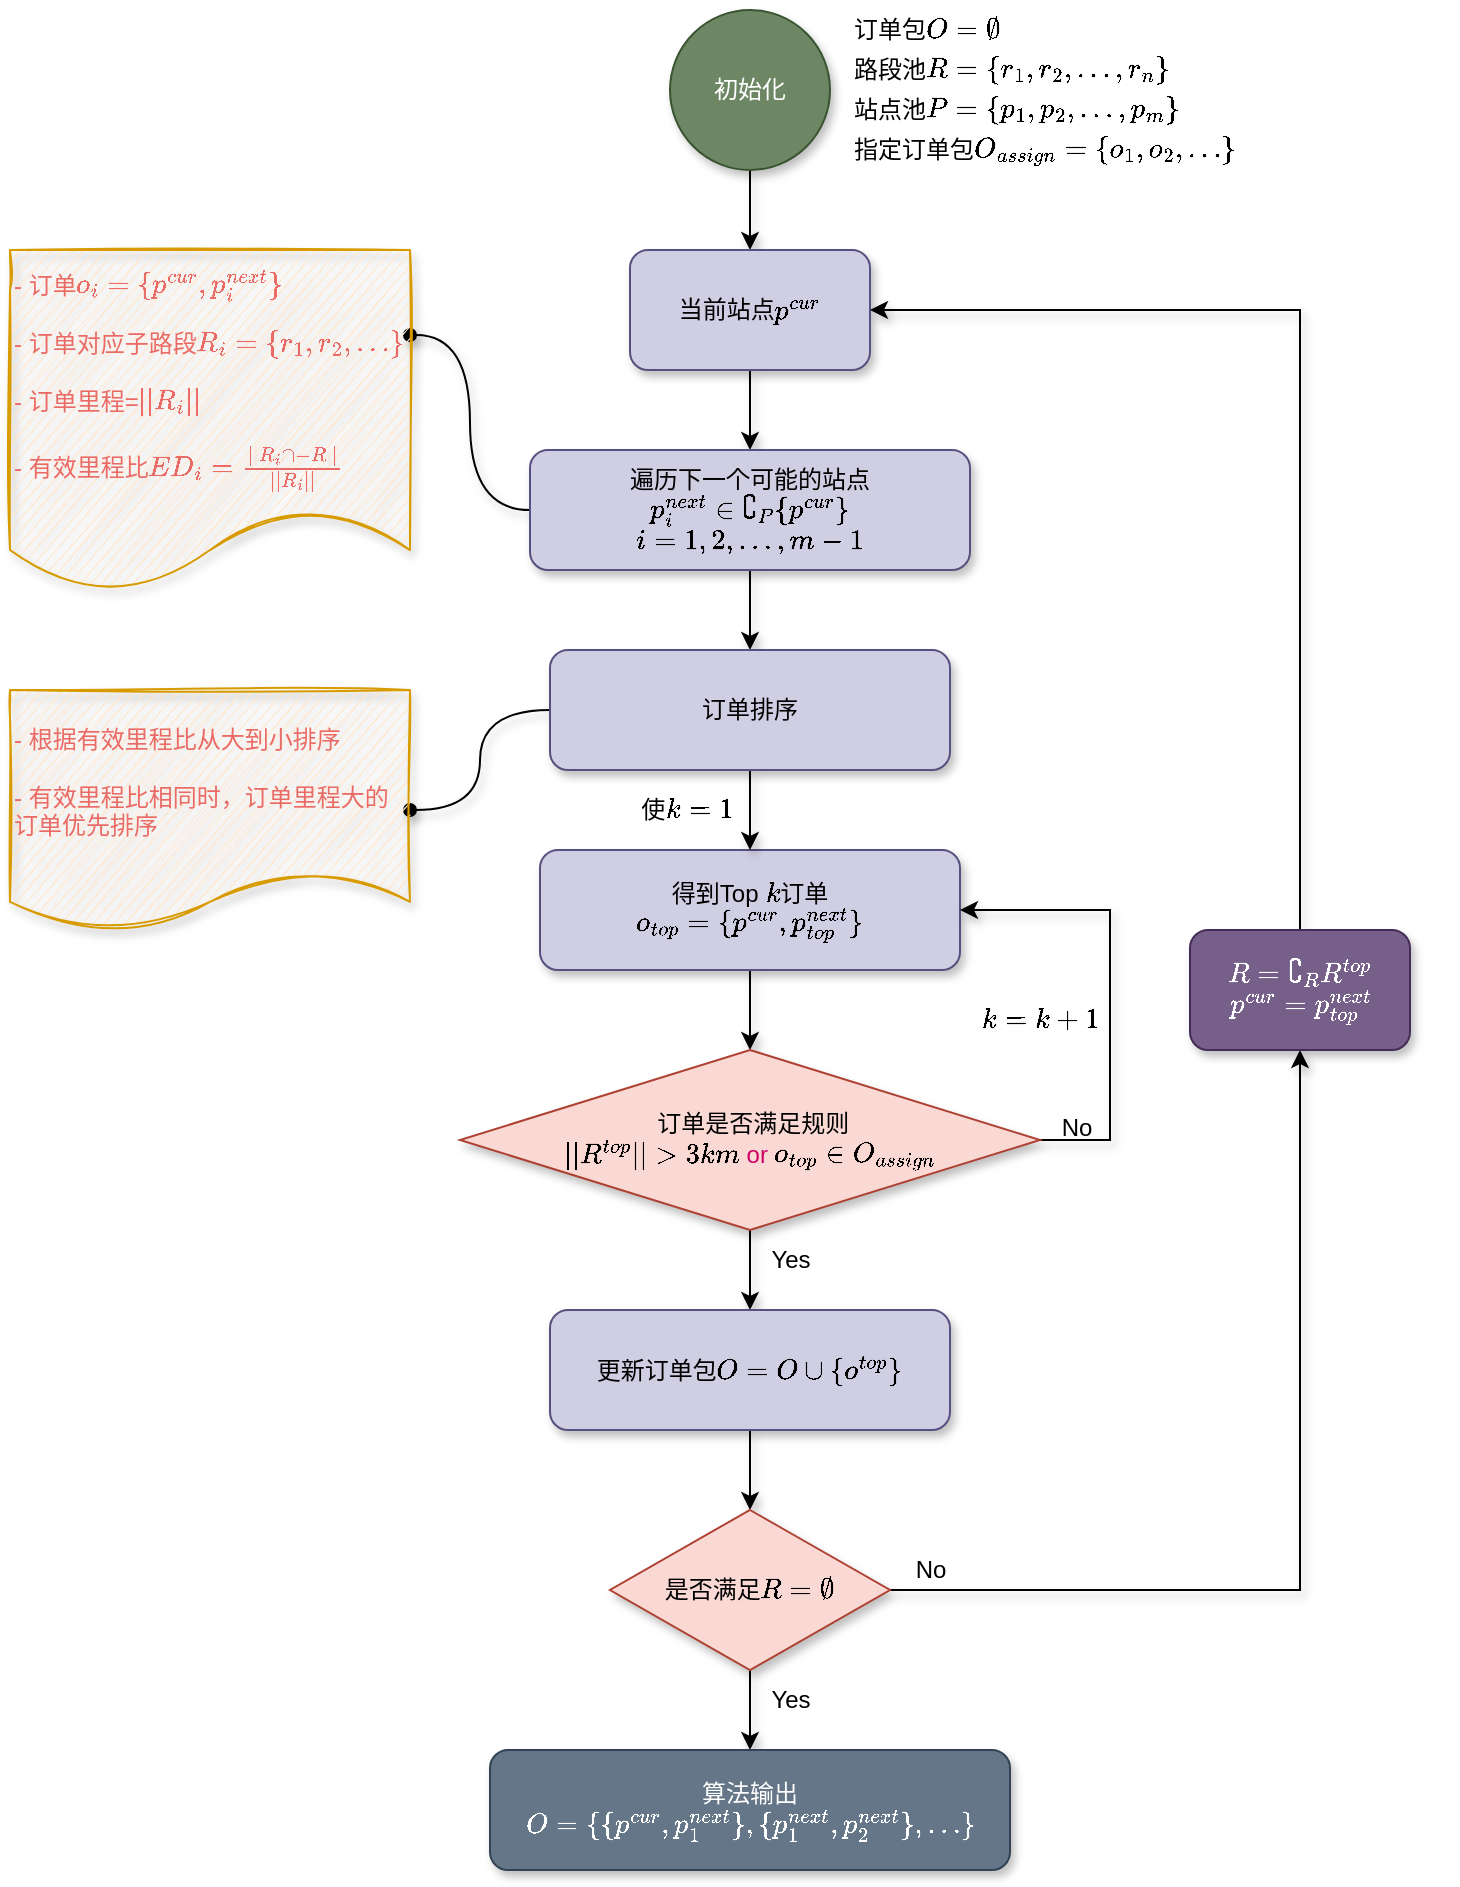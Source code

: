 <mxfile version="20.5.3" type="github">
  <diagram id="bvM2O6zYVAfy2EAc9lAI" name="第 1 页">
    <mxGraphModel dx="1741" dy="771" grid="1" gridSize="10" guides="1" tooltips="1" connect="1" arrows="1" fold="1" page="1" pageScale="1" pageWidth="827" pageHeight="1169" math="1" shadow="0">
      <root>
        <mxCell id="0" />
        <mxCell id="1" parent="0" />
        <mxCell id="-mNMHIKo_w_xHtXC0TbQ-18" style="edgeStyle=orthogonalEdgeStyle;rounded=0;orthogonalLoop=1;jettySize=auto;html=1;exitX=0.5;exitY=1;exitDx=0;exitDy=0;entryX=0.5;entryY=0;entryDx=0;entryDy=0;shadow=1;" parent="1" source="sVxv38cH_FCJ9H6od-_0-1" target="sVxv38cH_FCJ9H6od-_0-2" edge="1">
          <mxGeometry relative="1" as="geometry" />
        </mxCell>
        <mxCell id="sVxv38cH_FCJ9H6od-_0-1" value="初始化" style="ellipse;whiteSpace=wrap;html=1;aspect=fixed;shadow=1;fillColor=#6d8764;strokeColor=#3A5431;fontColor=#ffffff;" parent="1" vertex="1">
          <mxGeometry x="290" y="80" width="80" height="80" as="geometry" />
        </mxCell>
        <mxCell id="-mNMHIKo_w_xHtXC0TbQ-17" style="edgeStyle=orthogonalEdgeStyle;rounded=0;orthogonalLoop=1;jettySize=auto;html=1;exitX=0.5;exitY=1;exitDx=0;exitDy=0;shadow=1;" parent="1" source="sVxv38cH_FCJ9H6od-_0-2" target="sVxv38cH_FCJ9H6od-_0-8" edge="1">
          <mxGeometry relative="1" as="geometry" />
        </mxCell>
        <mxCell id="sVxv38cH_FCJ9H6od-_0-2" value="当前站点\(p^{cur}\)" style="rounded=1;whiteSpace=wrap;html=1;shadow=1;fillColor=#d0cee2;strokeColor=#56517e;" parent="1" vertex="1">
          <mxGeometry x="270" y="200" width="120" height="60" as="geometry" />
        </mxCell>
        <mxCell id="sVxv38cH_FCJ9H6od-_0-3" value="&lt;div&gt;路段池\(R=\{r_1,r_2,\dots,r_n\}\)&lt;/div&gt;" style="text;html=1;align=left;verticalAlign=middle;resizable=0;points=[];autosize=1;strokeColor=none;fillColor=none;" parent="1" vertex="1">
          <mxGeometry x="380" y="95" width="190" height="30" as="geometry" />
        </mxCell>
        <mxCell id="sVxv38cH_FCJ9H6od-_0-4" value="&lt;div&gt;站点池\(P=\{p_1,p_2,\dots,p_m\}\)&lt;/div&gt;" style="text;whiteSpace=wrap;html=1;align=left;verticalAlign=middle;" parent="1" vertex="1">
          <mxGeometry x="380" y="115" width="210" height="30" as="geometry" />
        </mxCell>
        <mxCell id="-mNMHIKo_w_xHtXC0TbQ-16" style="edgeStyle=orthogonalEdgeStyle;rounded=0;orthogonalLoop=1;jettySize=auto;html=1;exitX=0.5;exitY=1;exitDx=0;exitDy=0;entryX=0.5;entryY=0;entryDx=0;entryDy=0;shadow=1;" parent="1" source="sVxv38cH_FCJ9H6od-_0-8" target="H3HawUOWs4ybG82ycnrm-2" edge="1">
          <mxGeometry relative="1" as="geometry" />
        </mxCell>
        <mxCell id="L-duklxwTAOeUp0iAU-_-5" style="rounded=0;orthogonalLoop=1;jettySize=auto;html=1;exitX=0;exitY=0.5;exitDx=0;exitDy=0;entryX=1;entryY=0.25;entryDx=0;entryDy=0;shadow=1;endArrow=oval;endFill=1;edgeStyle=orthogonalEdgeStyle;curved=1;" edge="1" parent="1" source="sVxv38cH_FCJ9H6od-_0-8" target="L-duklxwTAOeUp0iAU-_-3">
          <mxGeometry relative="1" as="geometry" />
        </mxCell>
        <mxCell id="sVxv38cH_FCJ9H6od-_0-8" value="&lt;div&gt;遍历下一个可能的站点\(p^{next}_i\in \complement_{P}\{p^{cur}\}\)&lt;/div&gt;&lt;div&gt;\(i=1,2,\dots,m-1\)&lt;/div&gt;" style="rounded=1;whiteSpace=wrap;html=1;shadow=1;fillColor=#d0cee2;strokeColor=#56517e;" parent="1" vertex="1">
          <mxGeometry x="220" y="300" width="220" height="60" as="geometry" />
        </mxCell>
        <mxCell id="-mNMHIKo_w_xHtXC0TbQ-19" style="edgeStyle=orthogonalEdgeStyle;rounded=0;orthogonalLoop=1;jettySize=auto;html=1;exitX=0.5;exitY=1;exitDx=0;exitDy=0;entryX=0.5;entryY=0;entryDx=0;entryDy=0;shadow=1;" parent="1" source="sVxv38cH_FCJ9H6od-_0-11" target="-mNMHIKo_w_xHtXC0TbQ-7" edge="1">
          <mxGeometry relative="1" as="geometry" />
        </mxCell>
        <mxCell id="sVxv38cH_FCJ9H6od-_0-11" value="&lt;div&gt;得到Top \(k\)订单&lt;/div&gt;&lt;div&gt;\(o_{top}=\{p^{cur}, p^{next}_{top}\}\)&lt;/div&gt;" style="rounded=1;whiteSpace=wrap;html=1;shadow=1;fillColor=#d0cee2;strokeColor=#56517e;" parent="1" vertex="1">
          <mxGeometry x="225" y="500" width="210" height="60" as="geometry" />
        </mxCell>
        <mxCell id="-mNMHIKo_w_xHtXC0TbQ-11" style="edgeStyle=orthogonalEdgeStyle;rounded=0;orthogonalLoop=1;jettySize=auto;html=1;exitX=0.5;exitY=1;exitDx=0;exitDy=0;entryX=0.5;entryY=0;entryDx=0;entryDy=0;shadow=1;" parent="1" source="H3HawUOWs4ybG82ycnrm-2" target="sVxv38cH_FCJ9H6od-_0-11" edge="1">
          <mxGeometry relative="1" as="geometry" />
        </mxCell>
        <mxCell id="L-duklxwTAOeUp0iAU-_-6" style="edgeStyle=orthogonalEdgeStyle;curved=1;rounded=0;orthogonalLoop=1;jettySize=auto;html=1;exitX=0;exitY=0.5;exitDx=0;exitDy=0;entryX=1;entryY=0.5;entryDx=0;entryDy=0;shadow=1;endArrow=oval;endFill=1;" edge="1" parent="1" source="H3HawUOWs4ybG82ycnrm-2" target="L-duklxwTAOeUp0iAU-_-4">
          <mxGeometry relative="1" as="geometry" />
        </mxCell>
        <mxCell id="H3HawUOWs4ybG82ycnrm-2" value="订单排序" style="rounded=1;whiteSpace=wrap;html=1;shadow=1;fillColor=#d0cee2;strokeColor=#56517e;" parent="1" vertex="1">
          <mxGeometry x="230" y="400" width="200" height="60" as="geometry" />
        </mxCell>
        <mxCell id="-mNMHIKo_w_xHtXC0TbQ-10" style="edgeStyle=orthogonalEdgeStyle;rounded=0;orthogonalLoop=1;jettySize=auto;html=1;exitX=1;exitY=0.5;exitDx=0;exitDy=0;entryX=1;entryY=0.5;entryDx=0;entryDy=0;shadow=1;" parent="1" source="-mNMHIKo_w_xHtXC0TbQ-7" target="sVxv38cH_FCJ9H6od-_0-11" edge="1">
          <mxGeometry relative="1" as="geometry">
            <mxPoint x="440" y="530" as="targetPoint" />
            <Array as="points">
              <mxPoint x="510" y="645" />
              <mxPoint x="510" y="530" />
            </Array>
          </mxGeometry>
        </mxCell>
        <mxCell id="-mNMHIKo_w_xHtXC0TbQ-25" style="edgeStyle=orthogonalEdgeStyle;rounded=0;orthogonalLoop=1;jettySize=auto;html=1;exitX=0.5;exitY=1;exitDx=0;exitDy=0;entryX=0.5;entryY=0;entryDx=0;entryDy=0;shadow=1;" parent="1" source="-mNMHIKo_w_xHtXC0TbQ-7" target="-mNMHIKo_w_xHtXC0TbQ-20" edge="1">
          <mxGeometry relative="1" as="geometry" />
        </mxCell>
        <mxCell id="-mNMHIKo_w_xHtXC0TbQ-7" value="&lt;div&gt;&amp;nbsp;订单是否满足规则&lt;/div&gt;&lt;div&gt;&lt;div&gt;\(||R^{top}||&amp;gt;3km\) &lt;font color=&quot;#CC0066&quot;&gt;or&lt;/font&gt; \(o_{top} \in O_{assign}\)&lt;/div&gt;&lt;/div&gt;" style="rhombus;whiteSpace=wrap;html=1;shadow=1;fillColor=#fad9d5;strokeColor=#ae4132;" parent="1" vertex="1">
          <mxGeometry x="185" y="600" width="290" height="90" as="geometry" />
        </mxCell>
        <mxCell id="-mNMHIKo_w_xHtXC0TbQ-12" value="使\(k=1\)" style="text;html=1;align=center;verticalAlign=middle;resizable=0;points=[];autosize=1;strokeColor=none;fillColor=none;shadow=1;" parent="1" vertex="1">
          <mxGeometry x="263" y="465" width="70" height="30" as="geometry" />
        </mxCell>
        <mxCell id="-mNMHIKo_w_xHtXC0TbQ-26" style="edgeStyle=orthogonalEdgeStyle;rounded=0;orthogonalLoop=1;jettySize=auto;html=1;exitX=0.5;exitY=1;exitDx=0;exitDy=0;entryX=0.5;entryY=0;entryDx=0;entryDy=0;shadow=1;" parent="1" source="-mNMHIKo_w_xHtXC0TbQ-20" target="-mNMHIKo_w_xHtXC0TbQ-27" edge="1">
          <mxGeometry relative="1" as="geometry">
            <mxPoint x="330" y="810" as="targetPoint" />
          </mxGeometry>
        </mxCell>
        <mxCell id="-mNMHIKo_w_xHtXC0TbQ-20" value="更新订单包\(O=O\cup \{o^{top}\}\)" style="rounded=1;whiteSpace=wrap;html=1;shadow=1;fillColor=#d0cee2;strokeColor=#56517e;" parent="1" vertex="1">
          <mxGeometry x="230" y="730" width="200" height="60" as="geometry" />
        </mxCell>
        <mxCell id="-mNMHIKo_w_xHtXC0TbQ-13" value="\(k=k+1\)" style="text;html=1;align=center;verticalAlign=middle;resizable=0;points=[];autosize=1;strokeColor=none;fillColor=none;shadow=1;" parent="1" vertex="1">
          <mxGeometry x="440" y="570" width="70" height="30" as="geometry" />
        </mxCell>
        <mxCell id="-mNMHIKo_w_xHtXC0TbQ-23" value="&lt;div&gt;订单包\(O=\emptyset\)&lt;/div&gt;" style="text;html=1;align=left;verticalAlign=middle;resizable=0;points=[];autosize=1;strokeColor=none;fillColor=none;" parent="1" vertex="1">
          <mxGeometry x="380" y="75" width="140" height="30" as="geometry" />
        </mxCell>
        <mxCell id="-mNMHIKo_w_xHtXC0TbQ-24" value="&lt;div&gt;指定订单包\(O_{assign}=\{o_1, o_2, \dots\}\)&lt;/div&gt;" style="text;html=1;align=left;verticalAlign=middle;resizable=0;points=[];autosize=1;strokeColor=none;fillColor=none;" parent="1" vertex="1">
          <mxGeometry x="380" y="135" width="260" height="30" as="geometry" />
        </mxCell>
        <mxCell id="-mNMHIKo_w_xHtXC0TbQ-33" style="edgeStyle=orthogonalEdgeStyle;rounded=0;orthogonalLoop=1;jettySize=auto;html=1;exitX=1;exitY=0.5;exitDx=0;exitDy=0;fontColor=#000000;shadow=1;" parent="1" source="-mNMHIKo_w_xHtXC0TbQ-27" target="-mNMHIKo_w_xHtXC0TbQ-32" edge="1">
          <mxGeometry relative="1" as="geometry" />
        </mxCell>
        <mxCell id="-mNMHIKo_w_xHtXC0TbQ-39" style="edgeStyle=orthogonalEdgeStyle;rounded=0;orthogonalLoop=1;jettySize=auto;html=1;exitX=0.5;exitY=1;exitDx=0;exitDy=0;entryX=0.5;entryY=0;entryDx=0;entryDy=0;fontColor=#000000;shadow=1;" parent="1" source="-mNMHIKo_w_xHtXC0TbQ-27" target="-mNMHIKo_w_xHtXC0TbQ-37" edge="1">
          <mxGeometry relative="1" as="geometry" />
        </mxCell>
        <mxCell id="-mNMHIKo_w_xHtXC0TbQ-27" value="是否满足\(R=\emptyset\)" style="rhombus;whiteSpace=wrap;html=1;shadow=1;fillColor=#fad9d5;strokeColor=#ae4132;" parent="1" vertex="1">
          <mxGeometry x="260" y="830" width="140" height="80" as="geometry" />
        </mxCell>
        <mxCell id="-mNMHIKo_w_xHtXC0TbQ-29" value="No" style="text;html=1;align=center;verticalAlign=middle;resizable=0;points=[];autosize=1;strokeColor=none;fillColor=none;fontColor=#000000;shadow=1;" parent="1" vertex="1">
          <mxGeometry x="473" y="624" width="40" height="30" as="geometry" />
        </mxCell>
        <mxCell id="-mNMHIKo_w_xHtXC0TbQ-31" value="Yes" style="text;html=1;align=center;verticalAlign=middle;resizable=0;points=[];autosize=1;strokeColor=none;fillColor=none;fontColor=#000000;shadow=1;" parent="1" vertex="1">
          <mxGeometry x="330" y="690" width="40" height="30" as="geometry" />
        </mxCell>
        <mxCell id="-mNMHIKo_w_xHtXC0TbQ-34" style="edgeStyle=orthogonalEdgeStyle;rounded=0;orthogonalLoop=1;jettySize=auto;html=1;exitX=0.5;exitY=0;exitDx=0;exitDy=0;entryX=1;entryY=0.5;entryDx=0;entryDy=0;fontColor=#000000;shadow=1;" parent="1" source="-mNMHIKo_w_xHtXC0TbQ-32" target="sVxv38cH_FCJ9H6od-_0-2" edge="1">
          <mxGeometry relative="1" as="geometry" />
        </mxCell>
        <mxCell id="-mNMHIKo_w_xHtXC0TbQ-32" value="&lt;div&gt;\(R=\complement_{R}R^{top}\)&lt;/div&gt;&lt;div&gt;\(p^{cur}=p^{next}_{top}\)&lt;br&gt;&lt;/div&gt;" style="rounded=1;whiteSpace=wrap;html=1;shadow=1;fillColor=#76608a;strokeColor=#432D57;fontColor=#ffffff;" parent="1" vertex="1">
          <mxGeometry x="550" y="540" width="110" height="60" as="geometry" />
        </mxCell>
        <mxCell id="-mNMHIKo_w_xHtXC0TbQ-37" value="算法输出\(O=\{\{p^{cur},p^{next}_1\},\{p^{next}_1,p^{next}_2\},\dots\}\)" style="rounded=1;whiteSpace=wrap;html=1;shadow=1;fillColor=#647687;strokeColor=#314354;fontColor=#ffffff;" parent="1" vertex="1">
          <mxGeometry x="200" y="950" width="260" height="60" as="geometry" />
        </mxCell>
        <mxCell id="-mNMHIKo_w_xHtXC0TbQ-40" value="No" style="text;html=1;align=center;verticalAlign=middle;resizable=0;points=[];autosize=1;strokeColor=none;fillColor=none;fontColor=#000000;shadow=1;" parent="1" vertex="1">
          <mxGeometry x="400" y="845" width="40" height="30" as="geometry" />
        </mxCell>
        <mxCell id="-mNMHIKo_w_xHtXC0TbQ-41" value="Yes" style="text;html=1;align=center;verticalAlign=middle;resizable=0;points=[];autosize=1;strokeColor=none;fillColor=none;fontColor=#000000;shadow=1;" parent="1" vertex="1">
          <mxGeometry x="330" y="910" width="40" height="30" as="geometry" />
        </mxCell>
        <mxCell id="L-duklxwTAOeUp0iAU-_-3" value="&lt;div&gt;&lt;font color=&quot;#EA6B66&quot;&gt;- 订单\(o_{i}=\{p^{cur}, p^{next}_i\}\)&lt;/font&gt;&lt;/div&gt;&lt;div&gt;&lt;font color=&quot;#EA6B66&quot;&gt;&lt;br&gt;&lt;/font&gt;&lt;/div&gt;&lt;div&gt;&lt;font color=&quot;#EA6B66&quot;&gt;- 订单对应子路段\(R_i=\{r_1, r_2, \dots\}\)&lt;/font&gt;&lt;/div&gt;&lt;div&gt;&lt;font color=&quot;#EA6B66&quot;&gt;&lt;br&gt;&lt;/font&gt;&lt;/div&gt;&lt;div&gt;&lt;div&gt;&lt;font color=&quot;#EA6B66&quot;&gt;- 订单里程=\(||R_i||\)&lt;/font&gt;&lt;/div&gt;&lt;div&gt;&lt;font color=&quot;#EA6B66&quot;&gt;&lt;br&gt;&lt;/font&gt;&lt;/div&gt;&lt;div&gt;&lt;font color=&quot;#EA6B66&quot;&gt;- 有效里程比\(ED_i = \frac{||R_i \cap - R||}{||R_i||}\)&lt;/font&gt;&lt;/div&gt;&lt;/div&gt;" style="shape=document;whiteSpace=wrap;html=1;boundedLbl=1;shadow=1;align=left;size=0.235;fillColor=#ffe6cc;strokeColor=#d79b00;sketch=1;" vertex="1" parent="1">
          <mxGeometry x="-40" y="200" width="200" height="170" as="geometry" />
        </mxCell>
        <mxCell id="L-duklxwTAOeUp0iAU-_-4" value="&lt;div&gt;&lt;font color=&quot;#EA6B66&quot;&gt;- 根据有效里程比从大到小排序&lt;/font&gt;&lt;/div&gt;&lt;div&gt;&lt;font color=&quot;#EA6B66&quot;&gt;&lt;br&gt;&lt;/font&gt;&lt;/div&gt;&lt;div&gt;&lt;font color=&quot;#EA6B66&quot;&gt;- 有效里程比相同时，订单里程大的订单优先排序&lt;/font&gt;&lt;/div&gt;" style="shape=document;whiteSpace=wrap;html=1;boundedLbl=1;shadow=1;align=left;size=0.235;fillColor=#ffe6cc;strokeColor=#d79b00;sketch=1;" vertex="1" parent="1">
          <mxGeometry x="-40" y="420" width="200" height="120" as="geometry" />
        </mxCell>
      </root>
    </mxGraphModel>
  </diagram>
</mxfile>
